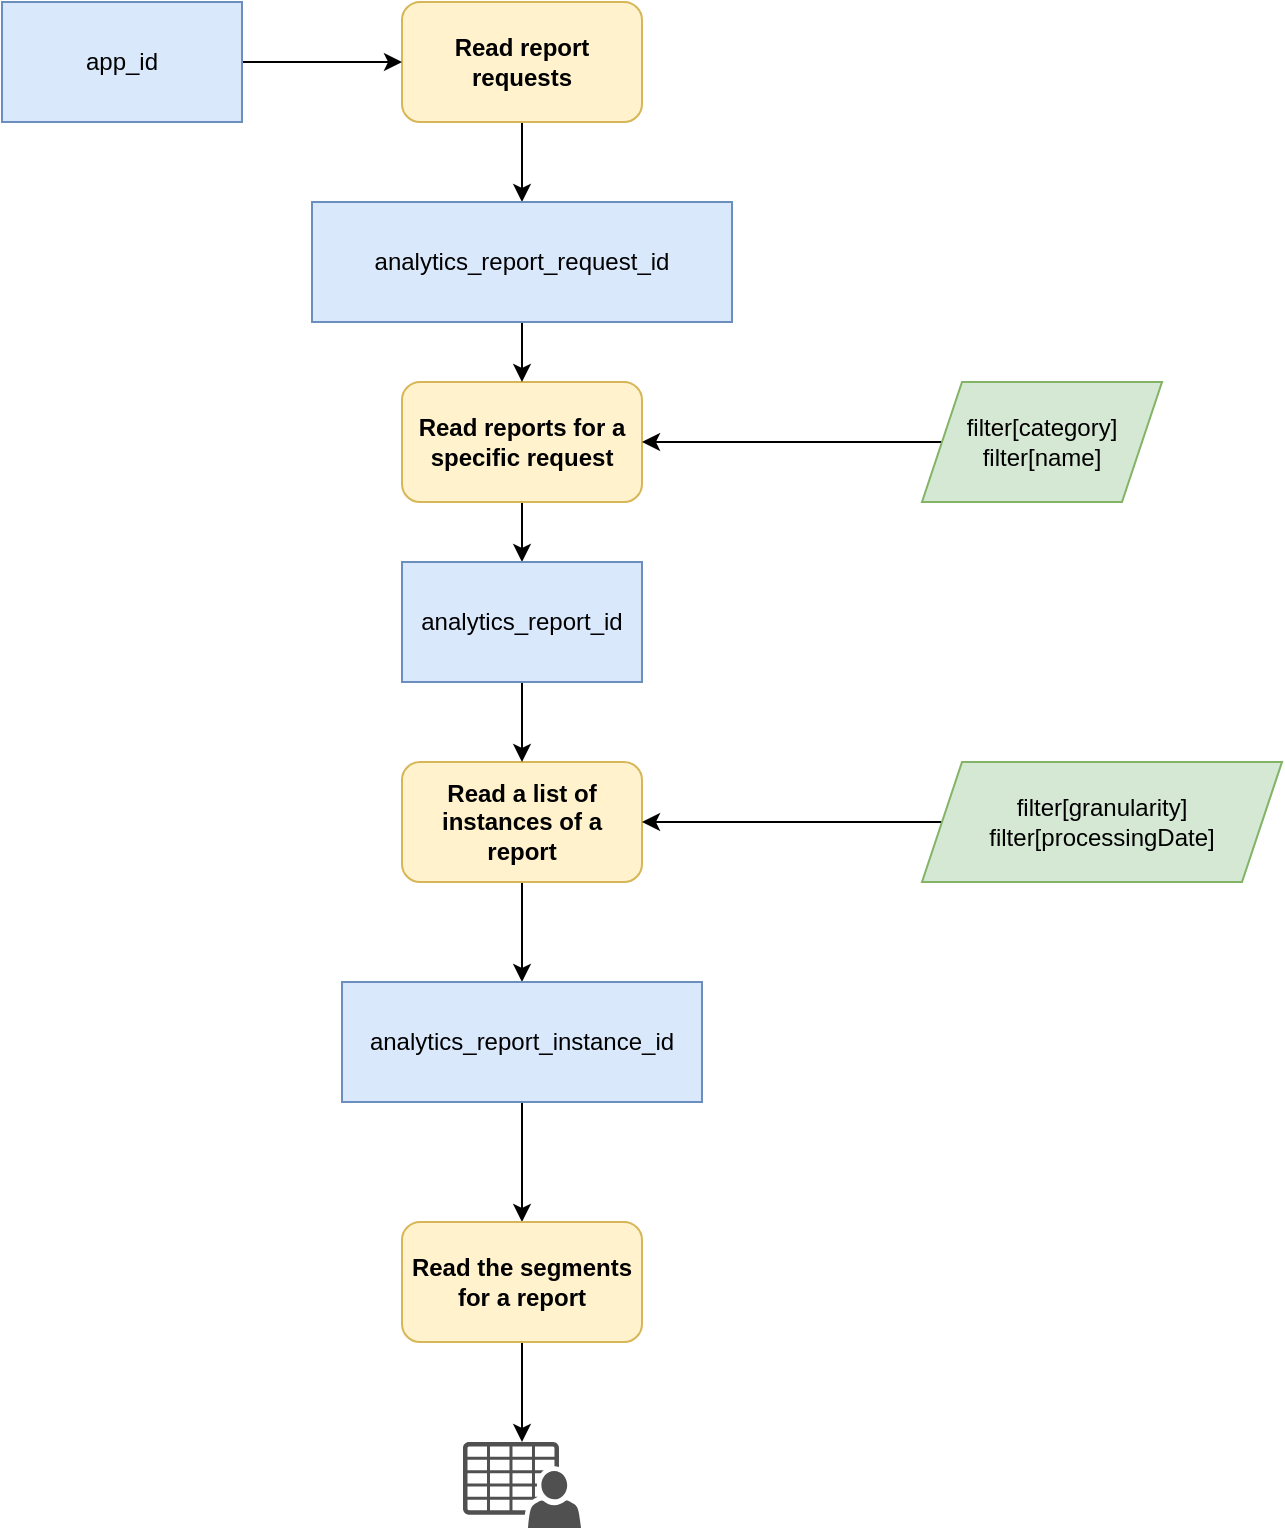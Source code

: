 <mxfile version="28.0.6">
  <diagram name="Page-1" id="qFGEUvCR5VXOkbqSyqfi">
    <mxGraphModel dx="1412" dy="827" grid="1" gridSize="10" guides="1" tooltips="1" connect="1" arrows="1" fold="1" page="1" pageScale="1" pageWidth="1600" pageHeight="900" math="0" shadow="0">
      <root>
        <mxCell id="0" />
        <mxCell id="1" parent="0" />
        <mxCell id="YpAfEXLtca7DYCPEU3wD-10" style="edgeStyle=orthogonalEdgeStyle;rounded=0;orthogonalLoop=1;jettySize=auto;html=1;entryX=0.5;entryY=0;entryDx=0;entryDy=0;" edge="1" parent="1" source="YpAfEXLtca7DYCPEU3wD-2" target="YpAfEXLtca7DYCPEU3wD-7">
          <mxGeometry relative="1" as="geometry" />
        </mxCell>
        <UserObject label="&lt;b&gt;Read report requests&lt;/b&gt;" link="https://developer.apple.com/documentation/appstoreconnectapi/get-v1-apps-_id_-analyticsreportrequests" id="YpAfEXLtca7DYCPEU3wD-2">
          <mxCell style="rounded=1;whiteSpace=wrap;html=1;fillColor=#fff2cc;strokeColor=#d6b656;" vertex="1" parent="1">
            <mxGeometry x="350" y="310" width="120" height="60" as="geometry" />
          </mxCell>
        </UserObject>
        <mxCell id="YpAfEXLtca7DYCPEU3wD-5" style="edgeStyle=orthogonalEdgeStyle;rounded=0;orthogonalLoop=1;jettySize=auto;html=1;" edge="1" parent="1" source="YpAfEXLtca7DYCPEU3wD-4" target="YpAfEXLtca7DYCPEU3wD-2">
          <mxGeometry relative="1" as="geometry" />
        </mxCell>
        <mxCell id="YpAfEXLtca7DYCPEU3wD-4" value="app_id" style="rounded=0;whiteSpace=wrap;html=1;fillColor=#dae8fc;strokeColor=#6c8ebf;" vertex="1" parent="1">
          <mxGeometry x="150" y="310" width="120" height="60" as="geometry" />
        </mxCell>
        <mxCell id="YpAfEXLtca7DYCPEU3wD-15" style="edgeStyle=orthogonalEdgeStyle;rounded=0;orthogonalLoop=1;jettySize=auto;html=1;entryX=0.5;entryY=0;entryDx=0;entryDy=0;" edge="1" parent="1" source="YpAfEXLtca7DYCPEU3wD-6" target="YpAfEXLtca7DYCPEU3wD-16">
          <mxGeometry relative="1" as="geometry" />
        </mxCell>
        <UserObject label="&lt;b&gt;Read reports for a specific request&lt;/b&gt;" link="https://developer.apple.com/documentation/appstoreconnectapi/get-v1-analyticsreportrequests-_id_-reports" id="YpAfEXLtca7DYCPEU3wD-6">
          <mxCell style="rounded=1;whiteSpace=wrap;html=1;fillColor=#fff2cc;strokeColor=#d6b656;" vertex="1" parent="1">
            <mxGeometry x="350" y="500" width="120" height="60" as="geometry" />
          </mxCell>
        </UserObject>
        <mxCell id="YpAfEXLtca7DYCPEU3wD-11" style="edgeStyle=orthogonalEdgeStyle;rounded=0;orthogonalLoop=1;jettySize=auto;html=1;" edge="1" parent="1" source="YpAfEXLtca7DYCPEU3wD-7" target="YpAfEXLtca7DYCPEU3wD-6">
          <mxGeometry relative="1" as="geometry" />
        </mxCell>
        <mxCell id="YpAfEXLtca7DYCPEU3wD-7" value="analytics_report_request_id" style="rounded=0;whiteSpace=wrap;html=1;fillColor=#dae8fc;strokeColor=#6c8ebf;" vertex="1" parent="1">
          <mxGeometry x="305" y="410" width="210" height="60" as="geometry" />
        </mxCell>
        <mxCell id="YpAfEXLtca7DYCPEU3wD-14" style="edgeStyle=orthogonalEdgeStyle;rounded=0;orthogonalLoop=1;jettySize=auto;html=1;" edge="1" parent="1" source="YpAfEXLtca7DYCPEU3wD-12" target="YpAfEXLtca7DYCPEU3wD-6">
          <mxGeometry relative="1" as="geometry" />
        </mxCell>
        <mxCell id="YpAfEXLtca7DYCPEU3wD-12" value="&lt;div&gt;filter[category]&lt;/div&gt;&lt;div&gt;filter[name]&lt;/div&gt;" style="shape=parallelogram;perimeter=parallelogramPerimeter;whiteSpace=wrap;html=1;fixedSize=1;fillColor=#d5e8d4;strokeColor=#82b366;" vertex="1" parent="1">
          <mxGeometry x="610" y="500" width="120" height="60" as="geometry" />
        </mxCell>
        <mxCell id="YpAfEXLtca7DYCPEU3wD-21" style="edgeStyle=orthogonalEdgeStyle;rounded=0;orthogonalLoop=1;jettySize=auto;html=1;" edge="1" parent="1" source="YpAfEXLtca7DYCPEU3wD-13" target="YpAfEXLtca7DYCPEU3wD-20">
          <mxGeometry relative="1" as="geometry" />
        </mxCell>
        <UserObject label="&lt;b&gt;Read a list of instances of a report&lt;/b&gt;" link="https://developer.apple.com/documentation/appstoreconnectapi/get-v1-analyticsreports-_id_-instances" id="YpAfEXLtca7DYCPEU3wD-13">
          <mxCell style="rounded=1;whiteSpace=wrap;html=1;fillColor=#fff2cc;strokeColor=#d6b656;" vertex="1" parent="1">
            <mxGeometry x="350" y="690" width="120" height="60" as="geometry" />
          </mxCell>
        </UserObject>
        <mxCell id="YpAfEXLtca7DYCPEU3wD-17" style="edgeStyle=orthogonalEdgeStyle;rounded=0;orthogonalLoop=1;jettySize=auto;html=1;entryX=0.5;entryY=0;entryDx=0;entryDy=0;exitX=0.5;exitY=1;exitDx=0;exitDy=0;" edge="1" parent="1" source="YpAfEXLtca7DYCPEU3wD-16" target="YpAfEXLtca7DYCPEU3wD-13">
          <mxGeometry relative="1" as="geometry" />
        </mxCell>
        <mxCell id="YpAfEXLtca7DYCPEU3wD-16" value="analytics_report_id" style="rounded=0;whiteSpace=wrap;html=1;fillColor=#dae8fc;strokeColor=#6c8ebf;" vertex="1" parent="1">
          <mxGeometry x="350" y="590" width="120" height="60" as="geometry" />
        </mxCell>
        <mxCell id="YpAfEXLtca7DYCPEU3wD-19" style="edgeStyle=orthogonalEdgeStyle;rounded=0;orthogonalLoop=1;jettySize=auto;html=1;" edge="1" parent="1" source="YpAfEXLtca7DYCPEU3wD-18" target="YpAfEXLtca7DYCPEU3wD-13">
          <mxGeometry relative="1" as="geometry" />
        </mxCell>
        <mxCell id="YpAfEXLtca7DYCPEU3wD-18" value="&lt;div&gt;filter[granularity]&lt;/div&gt;&lt;div&gt;&lt;div&gt;filter[processingDate]&lt;/div&gt;&lt;/div&gt;" style="shape=parallelogram;perimeter=parallelogramPerimeter;whiteSpace=wrap;html=1;fixedSize=1;fillColor=#d5e8d4;strokeColor=#82b366;" vertex="1" parent="1">
          <mxGeometry x="610" y="690" width="180" height="60" as="geometry" />
        </mxCell>
        <mxCell id="YpAfEXLtca7DYCPEU3wD-23" style="edgeStyle=orthogonalEdgeStyle;rounded=0;orthogonalLoop=1;jettySize=auto;html=1;" edge="1" parent="1" source="YpAfEXLtca7DYCPEU3wD-20" target="YpAfEXLtca7DYCPEU3wD-22">
          <mxGeometry relative="1" as="geometry" />
        </mxCell>
        <mxCell id="YpAfEXLtca7DYCPEU3wD-20" value="analytics_report_instance_id" style="rounded=0;whiteSpace=wrap;html=1;fillColor=#dae8fc;strokeColor=#6c8ebf;" vertex="1" parent="1">
          <mxGeometry x="320" y="800" width="180" height="60" as="geometry" />
        </mxCell>
        <mxCell id="YpAfEXLtca7DYCPEU3wD-25" style="edgeStyle=orthogonalEdgeStyle;rounded=0;orthogonalLoop=1;jettySize=auto;html=1;" edge="1" parent="1" source="YpAfEXLtca7DYCPEU3wD-22" target="YpAfEXLtca7DYCPEU3wD-24">
          <mxGeometry relative="1" as="geometry" />
        </mxCell>
        <UserObject label="&lt;b&gt;Read the segments for a report&lt;/b&gt;" link="https://developer.apple.com/documentation/appstoreconnectapi/get-v1-analyticsreportinstances-_id_-segments" id="YpAfEXLtca7DYCPEU3wD-22">
          <mxCell style="rounded=1;whiteSpace=wrap;html=1;fillColor=#fff2cc;strokeColor=#d6b656;" vertex="1" parent="1">
            <mxGeometry x="350" y="920" width="120" height="60" as="geometry" />
          </mxCell>
        </UserObject>
        <mxCell id="YpAfEXLtca7DYCPEU3wD-24" value="" style="sketch=0;pointerEvents=1;shadow=0;dashed=0;html=1;strokeColor=none;fillColor=#505050;labelPosition=center;verticalLabelPosition=bottom;verticalAlign=top;outlineConnect=0;align=center;shape=mxgraph.office.users.csv_file;" vertex="1" parent="1">
          <mxGeometry x="380.5" y="1030" width="59" height="43" as="geometry" />
        </mxCell>
      </root>
    </mxGraphModel>
  </diagram>
</mxfile>
